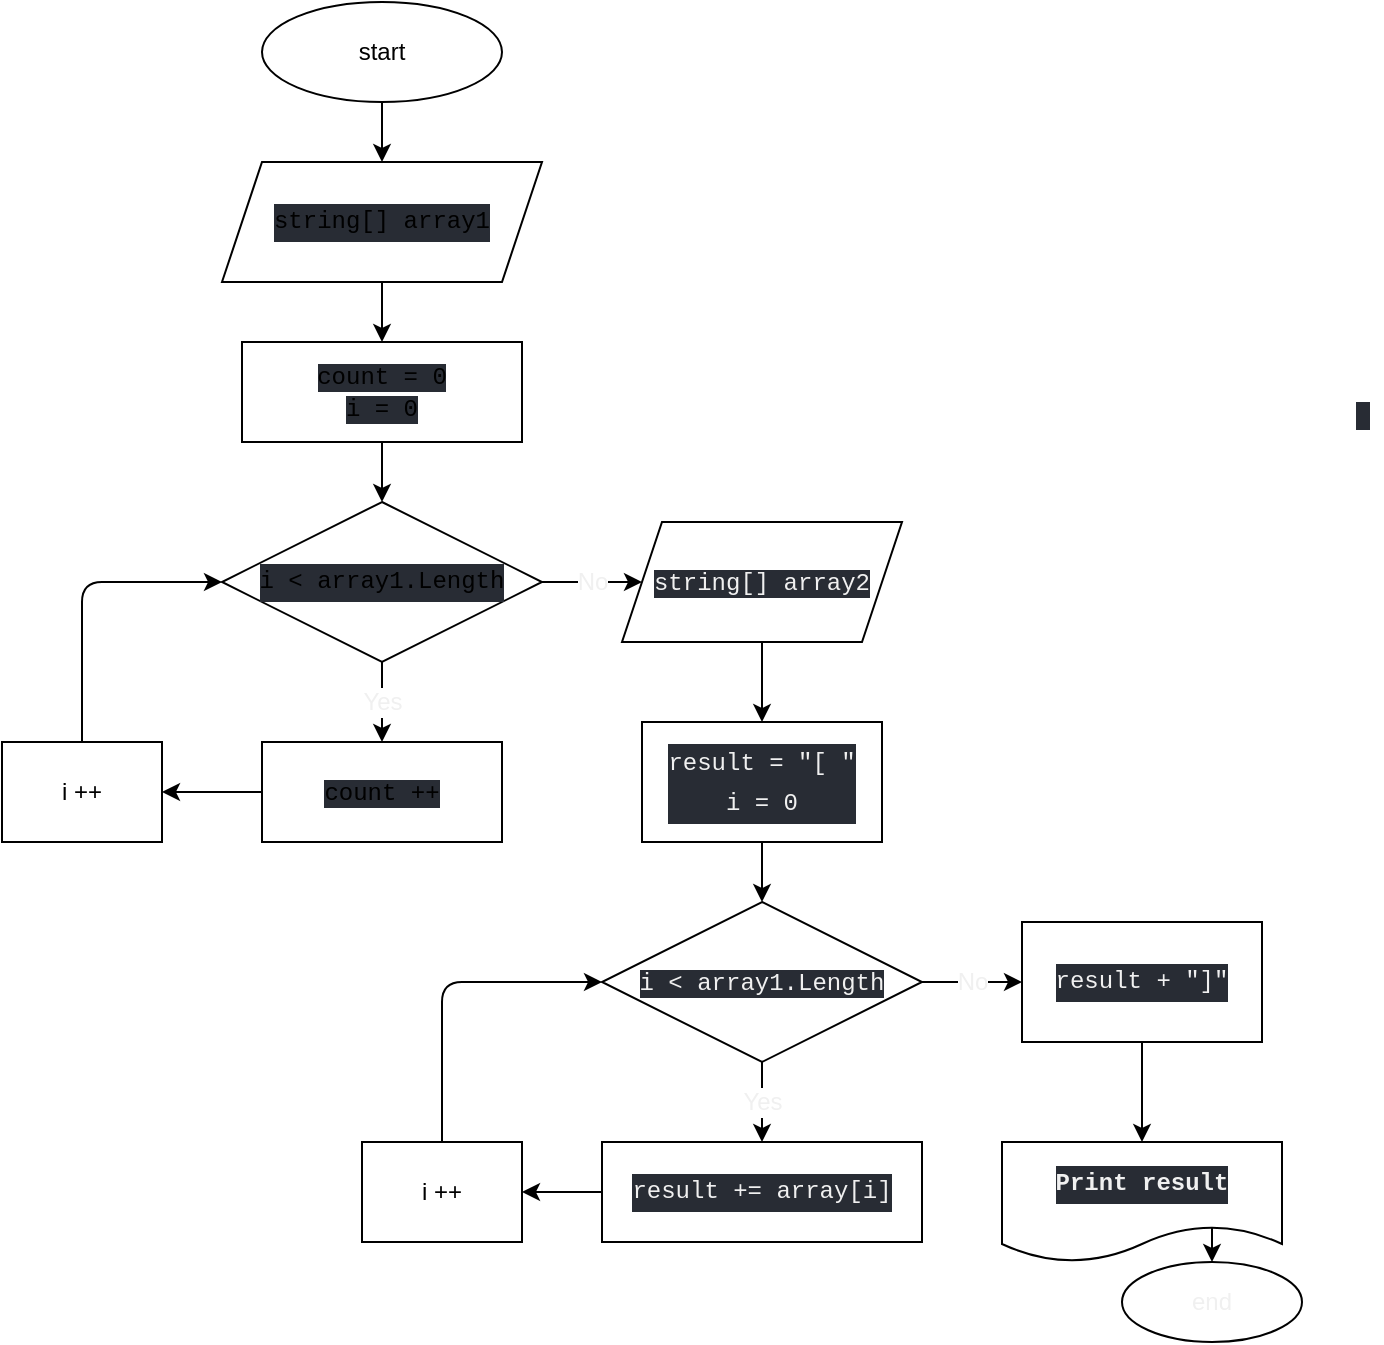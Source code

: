 <mxfile>
    <diagram id="S3hu6peL2eVYlq_vmiTn" name="Page-1">
        <mxGraphModel dx="1077" dy="478" grid="0" gridSize="10" guides="1" tooltips="1" connect="1" arrows="1" fold="1" page="0" pageScale="1" pageWidth="827" pageHeight="1169" math="0" shadow="0">
            <root>
                <mxCell id="0"/>
                <mxCell id="1" parent="0"/>
                <mxCell id="4" value="" style="edgeStyle=none;html=1;" edge="1" parent="1" target="3">
                    <mxGeometry relative="1" as="geometry">
                        <mxPoint x="400" y="60" as="sourcePoint"/>
                    </mxGeometry>
                </mxCell>
                <mxCell id="2" value="start" style="ellipse;whiteSpace=wrap;html=1;" vertex="1" parent="1">
                    <mxGeometry x="340" y="10" width="120" height="50" as="geometry"/>
                </mxCell>
                <mxCell id="11" value="" style="edgeStyle=none;html=1;fontSize=12;fontColor=#F0F0F0;" edge="1" parent="1" source="3" target="10">
                    <mxGeometry relative="1" as="geometry"/>
                </mxCell>
                <mxCell id="3" value="&lt;p style=&quot;background-color: rgb(40 , 44 , 52) ; font-family: &amp;#34;jetbrains mono&amp;#34; , &amp;#34;consolas&amp;#34; , &amp;#34;courier new&amp;#34; , monospace ; line-height: 19px&quot;&gt;string[] array1&lt;/p&gt;" style="shape=parallelogram;perimeter=parallelogramPerimeter;whiteSpace=wrap;html=1;fixedSize=1;align=center;" vertex="1" parent="1">
                    <mxGeometry x="320" y="90" width="160" height="60" as="geometry"/>
                </mxCell>
                <mxCell id="13" value="" style="edgeStyle=none;html=1;fontSize=12;fontColor=#F0F0F0;" edge="1" parent="1" source="10" target="12">
                    <mxGeometry relative="1" as="geometry"/>
                </mxCell>
                <mxCell id="10" value="&lt;font style=&quot;font-size: 12px&quot;&gt;&lt;span style=&quot;background-color: rgb(40 , 44 , 52) ; font-family: &amp;#34;jetbrains mono&amp;#34; , &amp;#34;consolas&amp;#34; , &amp;#34;courier new&amp;#34; , monospace&quot;&gt;count = 0&lt;br&gt;&lt;/span&gt;&lt;/font&gt;&lt;span style=&quot;font-family: &amp;#34;jetbrains mono&amp;#34; , &amp;#34;consolas&amp;#34; , &amp;#34;courier new&amp;#34; , monospace ; background-color: rgb(40 , 44 , 52)&quot;&gt;i = 0&lt;br&gt;&lt;/span&gt;" style="whiteSpace=wrap;html=1;" vertex="1" parent="1">
                    <mxGeometry x="330" y="180" width="140" height="50" as="geometry"/>
                </mxCell>
                <mxCell id="15" value="Yes" style="edgeStyle=none;html=1;fontSize=12;fontColor=#F0F0F0;" edge="1" parent="1" source="12" target="14">
                    <mxGeometry relative="1" as="geometry"/>
                </mxCell>
                <mxCell id="20" value="No" style="edgeStyle=none;html=1;fontSize=12;fontColor=#F0F0F0;" edge="1" parent="1" source="12" target="21">
                    <mxGeometry relative="1" as="geometry">
                        <mxPoint x="520" y="290" as="targetPoint"/>
                    </mxGeometry>
                </mxCell>
                <mxCell id="12" value="&lt;p style=&quot;background-color: rgb(40 , 44 , 52) ; font-family: &amp;#34;jetbrains mono&amp;#34; , &amp;#34;consolas&amp;#34; , &amp;#34;courier new&amp;#34; , monospace ; line-height: 19px&quot;&gt;i &amp;lt; array1.Length&lt;/p&gt;" style="rhombus;whiteSpace=wrap;html=1;" vertex="1" parent="1">
                    <mxGeometry x="320" y="260" width="160" height="80" as="geometry"/>
                </mxCell>
                <mxCell id="17" value="" style="edgeStyle=none;html=1;fontSize=12;fontColor=#F0F0F0;" edge="1" parent="1" source="14" target="16">
                    <mxGeometry relative="1" as="geometry"/>
                </mxCell>
                <mxCell id="14" value="&lt;span style=&quot;font-family: &amp;#34;jetbrains mono&amp;#34; , &amp;#34;consolas&amp;#34; , &amp;#34;courier new&amp;#34; , monospace ; background-color: rgb(40 , 44 , 52)&quot;&gt;count ++&lt;/span&gt;" style="whiteSpace=wrap;html=1;" vertex="1" parent="1">
                    <mxGeometry x="340" y="380" width="120" height="50" as="geometry"/>
                </mxCell>
                <mxCell id="23" style="edgeStyle=none;html=1;fontSize=12;fontColor=#F0F0F0;" edge="1" parent="1" source="16" target="12">
                    <mxGeometry relative="1" as="geometry">
                        <Array as="points">
                            <mxPoint x="250" y="300"/>
                        </Array>
                    </mxGeometry>
                </mxCell>
                <mxCell id="16" value="i ++" style="whiteSpace=wrap;html=1;" vertex="1" parent="1">
                    <mxGeometry x="210" y="380" width="80" height="50" as="geometry"/>
                </mxCell>
                <mxCell id="25" value="" style="edgeStyle=none;html=1;fontSize=12;fontColor=#F0F0F0;" edge="1" parent="1" source="21" target="24">
                    <mxGeometry relative="1" as="geometry"/>
                </mxCell>
                <mxCell id="21" value="&lt;span style=&quot;font-family: &amp;#34;jetbrains mono&amp;#34; , &amp;#34;consolas&amp;#34; , &amp;#34;courier new&amp;#34; , monospace ; background-color: rgb(40 , 44 , 52)&quot;&gt;string[] array2&lt;/span&gt;" style="shape=parallelogram;perimeter=parallelogramPerimeter;whiteSpace=wrap;html=1;fixedSize=1;fontSize=12;fontColor=#F0F0F0;" vertex="1" parent="1">
                    <mxGeometry x="520" y="270" width="140" height="60" as="geometry"/>
                </mxCell>
                <mxCell id="27" value="" style="edgeStyle=none;html=1;fontSize=12;fontColor=#F0F0F0;" edge="1" parent="1" source="24">
                    <mxGeometry relative="1" as="geometry">
                        <mxPoint x="590" y="460" as="targetPoint"/>
                    </mxGeometry>
                </mxCell>
                <mxCell id="24" value="&lt;p style=&quot;background-color: rgb(40 , 44 , 52) ; line-height: 19px&quot;&gt;&lt;font face=&quot;jetbrains mono, consolas, courier new, monospace&quot;&gt;result = &quot;[ &quot;&lt;br&gt;&lt;/font&gt;&lt;span style=&quot;font-family: &amp;#34;jetbrains mono&amp;#34; , &amp;#34;consolas&amp;#34; , &amp;#34;courier new&amp;#34; , monospace&quot;&gt;i&lt;/span&gt;&lt;span style=&quot;font-family: &amp;#34;jetbrains mono&amp;#34; , &amp;#34;consolas&amp;#34; , &amp;#34;courier new&amp;#34; , monospace&quot;&gt; &lt;/span&gt;&lt;span style=&quot;font-family: &amp;#34;jetbrains mono&amp;#34; , &amp;#34;consolas&amp;#34; , &amp;#34;courier new&amp;#34; , monospace&quot;&gt;=&lt;/span&gt;&lt;span style=&quot;font-family: &amp;#34;jetbrains mono&amp;#34; , &amp;#34;consolas&amp;#34; , &amp;#34;courier new&amp;#34; , monospace&quot;&gt; &lt;/span&gt;&lt;span style=&quot;font-family: &amp;#34;jetbrains mono&amp;#34; , &amp;#34;consolas&amp;#34; , &amp;#34;courier new&amp;#34; , monospace&quot;&gt;0&lt;/span&gt;&lt;/p&gt;" style="whiteSpace=wrap;html=1;fontColor=#F0F0F0;" vertex="1" parent="1">
                    <mxGeometry x="530" y="370" width="120" height="60" as="geometry"/>
                </mxCell>
                <mxCell id="32" value="Yes" style="edgeStyle=none;html=1;fontSize=12;fontColor=#F0F0F0;" edge="1" parent="1" source="28" target="31">
                    <mxGeometry relative="1" as="geometry"/>
                </mxCell>
                <mxCell id="37" value="No" style="edgeStyle=none;html=1;fontSize=12;fontColor=#F0F0F0;entryX=0;entryY=0.5;entryDx=0;entryDy=0;" edge="1" parent="1" source="28" target="39">
                    <mxGeometry relative="1" as="geometry">
                        <mxPoint x="717" y="500" as="targetPoint"/>
                    </mxGeometry>
                </mxCell>
                <mxCell id="28" value="&lt;span style=&quot;font-family: &amp;#34;jetbrains mono&amp;#34; , &amp;#34;consolas&amp;#34; , &amp;#34;courier new&amp;#34; , monospace ; background-color: rgb(40 , 44 , 52)&quot;&gt;i &amp;lt; array1.Length&lt;/span&gt;" style="rhombus;whiteSpace=wrap;html=1;fontSize=12;fontColor=#F0F0F0;" vertex="1" parent="1">
                    <mxGeometry x="510" y="460" width="160" height="80" as="geometry"/>
                </mxCell>
                <mxCell id="34" style="edgeStyle=none;html=1;entryX=0;entryY=0.5;entryDx=0;entryDy=0;fontSize=12;fontColor=#F0F0F0;" edge="1" parent="1" source="29" target="28">
                    <mxGeometry relative="1" as="geometry">
                        <Array as="points">
                            <mxPoint x="430" y="500"/>
                        </Array>
                    </mxGeometry>
                </mxCell>
                <mxCell id="29" value="i ++" style="whiteSpace=wrap;html=1;" vertex="1" parent="1">
                    <mxGeometry x="390" y="580" width="80" height="50" as="geometry"/>
                </mxCell>
                <mxCell id="33" style="edgeStyle=none;html=1;fontSize=12;fontColor=#F0F0F0;" edge="1" parent="1" source="31" target="29">
                    <mxGeometry relative="1" as="geometry"/>
                </mxCell>
                <mxCell id="31" value="&lt;p style=&quot;background-color: rgb(40 , 44 , 52) ; font-family: &amp;#34;jetbrains mono&amp;#34; , &amp;#34;consolas&amp;#34; , &amp;#34;courier new&amp;#34; , monospace ; line-height: 19px&quot;&gt;result += array[i]&lt;/p&gt;" style="whiteSpace=wrap;html=1;fontColor=#F0F0F0;" vertex="1" parent="1">
                    <mxGeometry x="510" y="580" width="160" height="50" as="geometry"/>
                </mxCell>
                <mxCell id="41" value="" style="edgeStyle=none;html=1;fontSize=12;fontColor=#F0F0F0;" edge="1" parent="1" source="39" target="40">
                    <mxGeometry relative="1" as="geometry"/>
                </mxCell>
                <mxCell id="39" value="&lt;p style=&quot;background-color: rgb(40 , 44 , 52) ; font-family: &amp;#34;jetbrains mono&amp;#34; , &amp;#34;consolas&amp;#34; , &amp;#34;courier new&amp;#34; , monospace ; line-height: 19px&quot;&gt;result + &quot;]&quot;&lt;/p&gt;" style="rounded=0;whiteSpace=wrap;html=1;fontSize=12;fontColor=#F0F0F0;" vertex="1" parent="1">
                    <mxGeometry x="720" y="470" width="120" height="60" as="geometry"/>
                </mxCell>
                <mxCell id="46" value="" style="edgeStyle=none;html=1;fontSize=12;fontColor=#F0F0F0;" edge="1" parent="1" target="45">
                    <mxGeometry relative="1" as="geometry">
                        <mxPoint x="815" y="620" as="sourcePoint"/>
                    </mxGeometry>
                </mxCell>
                <mxCell id="40" value="&lt;p style=&quot;background-color: rgb(40 , 44 , 52) ; font-family: &amp;#34;jetbrains mono&amp;#34; , &amp;#34;consolas&amp;#34; , &amp;#34;courier new&amp;#34; , monospace ; line-height: 19px&quot;&gt;&lt;span style=&quot;font-weight: bold&quot;&gt;Print result&lt;/span&gt;&lt;/p&gt;" style="shape=document;whiteSpace=wrap;html=1;boundedLbl=1;fontColor=#F0F0F0;rounded=0;" vertex="1" parent="1">
                    <mxGeometry x="710" y="580" width="140" height="60" as="geometry"/>
                </mxCell>
                <mxCell id="43" value="&lt;p style=&quot;background-color: rgb(40 , 44 , 52) ; font-family: &amp;#34;jetbrains mono&amp;#34; , &amp;#34;consolas&amp;#34; , &amp;#34;courier new&amp;#34; , monospace ; line-height: 19px&quot;&gt;&lt;/p&gt;&lt;span style=&quot;font-family: &amp;#34;jetbrains mono&amp;#34; , &amp;#34;consolas&amp;#34; , &amp;#34;courier new&amp;#34; , monospace ; background-color: rgb(40 , 44 , 52)&quot;&gt;&amp;nbsp;&lt;/span&gt;" style="text;html=1;align=center;verticalAlign=middle;resizable=0;points=[];autosize=1;strokeColor=none;fillColor=none;fontSize=12;fontColor=#F0F0F0;" vertex="1" parent="1">
                    <mxGeometry x="880" y="195" width="20" height="30" as="geometry"/>
                </mxCell>
                <mxCell id="45" value="end" style="ellipse;whiteSpace=wrap;html=1;fontColor=#F0F0F0;rounded=0;" vertex="1" parent="1">
                    <mxGeometry x="770" y="640" width="90" height="40" as="geometry"/>
                </mxCell>
            </root>
        </mxGraphModel>
    </diagram>
</mxfile>